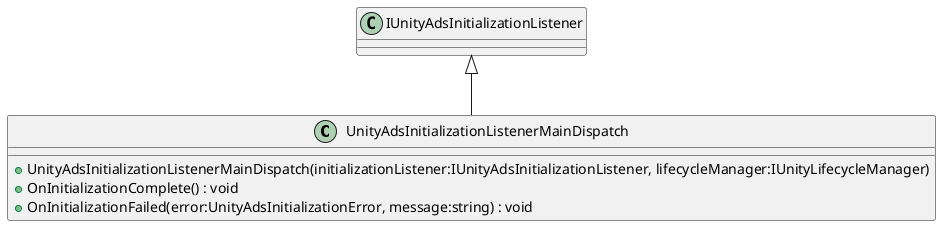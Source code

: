 @startuml
class UnityAdsInitializationListenerMainDispatch {
    + UnityAdsInitializationListenerMainDispatch(initializationListener:IUnityAdsInitializationListener, lifecycleManager:IUnityLifecycleManager)
    + OnInitializationComplete() : void
    + OnInitializationFailed(error:UnityAdsInitializationError, message:string) : void
}
IUnityAdsInitializationListener <|-- UnityAdsInitializationListenerMainDispatch
@enduml
